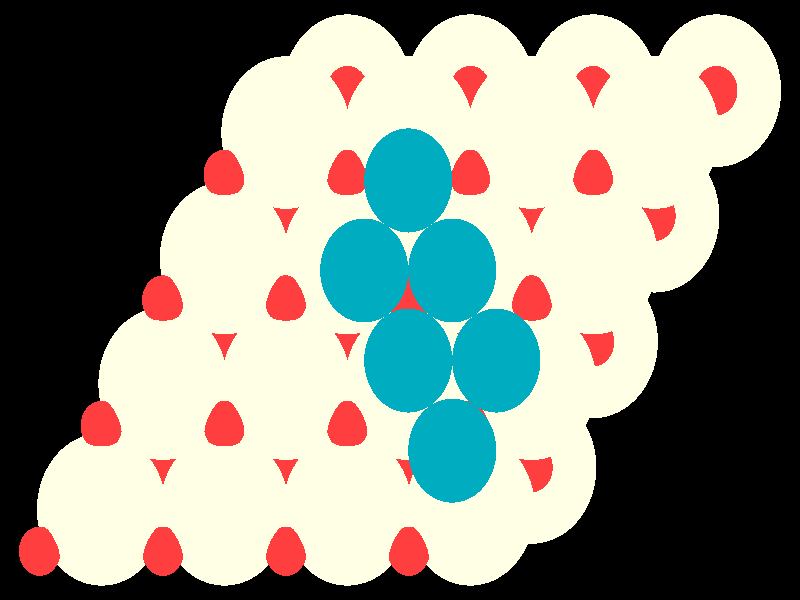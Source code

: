 #include "colors.inc"
#include "finish.inc"

global_settings {assumed_gamma 1 max_trace_level 6}
background {color White transmit 1.0}
camera {orthographic
  right -25.25*x up 16.05*y
  direction 1.00*z
  location <0,0,50.00> look_at <0,0,0>}
light_source {<  2.00,   3.00,  40.00> color White
  area_light <0.70, 0, 0>, <0, 0.70, 0>, 3, 3
  adaptive 1 jitter}

#declare simple = finish {phong 0.7}
#declare pale = finish {ambient 0.5 diffuse 0.85 roughness 0.001 specular 0.200 }
#declare intermediate = finish {ambient 0.3 diffuse 0.6 specular 0.1 roughness 0.04}
#declare vmd = finish {ambient 0.0 diffuse 0.65 phong 0.1 phong_size 40.0 specular 0.5 }
#declare jmol = finish {ambient 0.2 diffuse 0.6 specular 1 roughness 0.001 metallic}
#declare ase2 = finish {ambient 0.05 brilliance 3 diffuse 0.6 metallic specular 0.7 roughness 0.04 reflection 0.15}
#declare ase3 = finish {ambient 0.15 brilliance 2 diffuse 0.6 metallic specular 1.0 roughness 0.001 reflection 0.0}
#declare glass = finish {ambient 0.05 diffuse 0.3 specular 1.0 roughness 0.001}
#declare glass2 = finish {ambient 0.01 diffuse 0.3 specular 1.0 reflection 0.25 roughness 0.001}
#declare Rcell = 0.020;
#declare Rbond = 0.100;

#macro atom(LOC, R, COL, TRANS, FIN)
  sphere{LOC, R texture{pigment{color COL transmit TRANS} finish{FIN}}}
#end
#macro constrain(LOC, R, COL, TRANS FIN)
union{torus{R, Rcell rotate 45*z texture{pigment{color COL transmit TRANS} finish{FIN}}}
      torus{R, Rcell rotate -45*z texture{pigment{color COL transmit TRANS} finish{FIN}}}
      translate LOC}
#end

atom(<  9.99,   5.60,  -5.98>, 2.04, rgb <1.00, 1.00, 0.78>, 0.0, ase3) // #0 
atom(<  8.04,   2.24,  -5.98>, 2.04, rgb <1.00, 1.00, 0.78>, 0.0, ase3) // #1 
atom(<  6.10,   5.60,  -5.98>, 2.04, rgb <1.00, 1.00, 0.78>, 0.0, ase3) // #2 
atom(<  4.16,   2.24,  -5.98>, 2.04, rgb <1.00, 1.00, 0.78>, 0.0, ase3) // #3 
atom(<  4.16,   4.48,  -5.18>, 0.66, rgb <1.00, 0.05, 0.05>, 0.0, ase3) // #4 
atom(<  8.04,   2.24,  -3.60>, 0.66, rgb <1.00, 0.05, 0.05>, 0.0, ase3) // #5 
atom(<  2.22,   1.12,  -5.18>, 0.66, rgb <1.00, 0.05, 0.05>, 0.0, ase3) // #6 
atom(<  9.99,   5.60,  -3.60>, 0.66, rgb <1.00, 0.05, 0.05>, 0.0, ase3) // #7 
atom(<  8.04,   4.48,  -5.18>, 0.66, rgb <1.00, 0.05, 0.05>, 0.0, ase3) // #8 
atom(<  4.16,   2.24,  -3.60>, 0.66, rgb <1.00, 0.05, 0.05>, 0.0, ase3) // #9 
atom(<  6.10,   1.12,  -5.18>, 0.66, rgb <1.00, 0.05, 0.05>, 0.0, ase3) // #10 
atom(<  6.10,   5.60,  -3.60>, 0.66, rgb <1.00, 0.05, 0.05>, 0.0, ase3) // #11 
atom(<  2.22,   1.12,  -2.81>, 2.04, rgb <1.00, 1.00, 0.78>, 0.0, ase3) // #12 
atom(<  4.16,   4.48,  -2.81>, 2.04, rgb <1.00, 1.00, 0.78>, 0.0, ase3) // #13 
atom(<  6.10,   1.12,  -2.81>, 2.04, rgb <1.00, 1.00, 0.78>, 0.0, ase3) // #14 
atom(<  8.04,   4.48,  -2.81>, 2.04, rgb <1.00, 1.00, 0.78>, 0.0, ase3) // #15 
atom(<  4.16,   0.00,  -2.02>, 0.66, rgb <1.00, 0.05, 0.05>, 0.0, ase3) // #16 
atom(<  6.10,   3.36,  -2.02>, 0.66, rgb <1.00, 0.05, 0.05>, 0.0, ase3) // #17 
atom(<  0.28,   0.00,  -2.02>, 0.66, rgb <1.00, 0.05, 0.05>, 0.0, ase3) // #18 
atom(<  2.22,   3.36,  -2.02>, 0.66, rgb <1.00, 0.05, 0.05>, 0.0, ase3) // #19 
atom(<  6.10,  -1.12,  -5.98>, 2.04, rgb <1.00, 1.00, 0.78>, 0.0, ase3) // #20 
atom(<  4.16,  -4.48,  -5.98>, 2.04, rgb <1.00, 1.00, 0.78>, 0.0, ase3) // #21 
atom(<  2.22,  -1.12,  -5.98>, 2.04, rgb <1.00, 1.00, 0.78>, 0.0, ase3) // #22 
atom(<  0.28,  -4.48,  -5.98>, 2.04, rgb <1.00, 1.00, 0.78>, 0.0, ase3) // #23 
atom(<  0.28,  -2.24,  -5.18>, 0.66, rgb <1.00, 0.05, 0.05>, 0.0, ase3) // #24 
atom(<  4.16,  -4.48,  -3.60>, 0.66, rgb <1.00, 0.05, 0.05>, 0.0, ase3) // #25 
atom(< -1.66,  -5.60,  -5.18>, 0.66, rgb <1.00, 0.05, 0.05>, 0.0, ase3) // #26 
atom(<  6.10,  -1.12,  -3.60>, 0.66, rgb <1.00, 0.05, 0.05>, 0.0, ase3) // #27 
atom(<  4.16,  -2.24,  -5.18>, 0.66, rgb <1.00, 0.05, 0.05>, 0.0, ase3) // #28 
atom(<  0.28,  -4.48,  -3.60>, 0.66, rgb <1.00, 0.05, 0.05>, 0.0, ase3) // #29 
atom(<  2.22,  -5.60,  -5.18>, 0.66, rgb <1.00, 0.05, 0.05>, 0.0, ase3) // #30 
atom(<  2.22,  -1.12,  -3.60>, 0.66, rgb <1.00, 0.05, 0.05>, 0.0, ase3) // #31 
atom(< -1.66,  -5.60,  -2.81>, 2.04, rgb <1.00, 1.00, 0.78>, 0.0, ase3) // #32 
atom(<  0.28,  -2.24,  -2.81>, 2.04, rgb <1.00, 1.00, 0.78>, 0.0, ase3) // #33 
atom(<  2.22,  -5.60,  -2.81>, 2.04, rgb <1.00, 1.00, 0.78>, 0.0, ase3) // #34 
atom(<  4.16,  -2.24,  -2.81>, 2.04, rgb <1.00, 1.00, 0.78>, 0.0, ase3) // #35 
atom(<  0.28,  -6.72,  -2.02>, 0.66, rgb <1.00, 0.05, 0.05>, 0.0, ase3) // #36 
atom(<  2.22,  -3.36,  -2.02>, 0.66, rgb <1.00, 0.05, 0.05>, 0.0, ase3) // #37 
atom(< -3.60,  -6.72,  -2.02>, 0.66, rgb <1.00, 0.05, 0.05>, 0.0, ase3) // #38 
atom(< -1.66,  -3.36,  -2.02>, 0.66, rgb <1.00, 0.05, 0.05>, 0.0, ase3) // #39 
atom(<  2.22,   5.60,  -5.98>, 2.04, rgb <1.00, 1.00, 0.78>, 0.0, ase3) // #40 
atom(<  0.28,   2.24,  -5.98>, 2.04, rgb <1.00, 1.00, 0.78>, 0.0, ase3) // #41 
atom(< -1.66,   5.60,  -5.98>, 2.04, rgb <1.00, 1.00, 0.78>, 0.0, ase3) // #42 
atom(< -3.60,   2.24,  -5.98>, 2.04, rgb <1.00, 1.00, 0.78>, 0.0, ase3) // #43 
atom(< -3.60,   4.48,  -5.18>, 0.66, rgb <1.00, 0.05, 0.05>, 0.0, ase3) // #44 
atom(<  0.28,   2.24,  -3.60>, 0.66, rgb <1.00, 0.05, 0.05>, 0.0, ase3) // #45 
atom(< -5.54,   1.12,  -5.18>, 0.66, rgb <1.00, 0.05, 0.05>, 0.0, ase3) // #46 
atom(<  2.22,   5.60,  -3.60>, 0.66, rgb <1.00, 0.05, 0.05>, 0.0, ase3) // #47 
atom(<  0.28,   4.48,  -5.18>, 0.66, rgb <1.00, 0.05, 0.05>, 0.0, ase3) // #48 
atom(< -3.60,   2.24,  -3.60>, 0.66, rgb <1.00, 0.05, 0.05>, 0.0, ase3) // #49 
atom(< -1.66,   1.12,  -5.18>, 0.66, rgb <1.00, 0.05, 0.05>, 0.0, ase3) // #50 
atom(< -1.66,   5.60,  -3.60>, 0.66, rgb <1.00, 0.05, 0.05>, 0.0, ase3) // #51 
atom(< -5.54,   1.12,  -2.81>, 2.04, rgb <1.00, 1.00, 0.78>, 0.0, ase3) // #52 
atom(< -3.60,   4.48,  -2.81>, 2.04, rgb <1.00, 1.00, 0.78>, 0.0, ase3) // #53 
atom(< -1.66,   1.12,  -2.81>, 2.04, rgb <1.00, 1.00, 0.78>, 0.0, ase3) // #54 
atom(<  0.28,   4.48,  -2.81>, 2.04, rgb <1.00, 1.00, 0.78>, 0.0, ase3) // #55 
atom(< -3.60,   0.00,  -2.02>, 0.66, rgb <1.00, 0.05, 0.05>, 0.0, ase3) // #56 
atom(< -1.66,   3.36,  -2.02>, 0.66, rgb <1.00, 0.05, 0.05>, 0.0, ase3) // #57 
atom(< -7.48,   0.00,  -2.02>, 0.66, rgb <1.00, 0.05, 0.05>, 0.0, ase3) // #58 
atom(< -5.54,   3.36,  -2.02>, 0.66, rgb <1.00, 0.05, 0.05>, 0.0, ase3) // #59 
atom(< -1.66,  -1.12,  -5.98>, 2.04, rgb <1.00, 1.00, 0.78>, 0.0, ase3) // #60 
atom(< -3.60,  -4.48,  -5.98>, 2.04, rgb <1.00, 1.00, 0.78>, 0.0, ase3) // #61 
atom(< -5.54,  -1.12,  -5.98>, 2.04, rgb <1.00, 1.00, 0.78>, 0.0, ase3) // #62 
atom(< -7.48,  -4.48,  -5.98>, 2.04, rgb <1.00, 1.00, 0.78>, 0.0, ase3) // #63 
atom(< -7.48,  -2.24,  -5.18>, 0.66, rgb <1.00, 0.05, 0.05>, 0.0, ase3) // #64 
atom(< -3.60,  -4.48,  -3.60>, 0.66, rgb <1.00, 0.05, 0.05>, 0.0, ase3) // #65 
atom(< -9.42,  -5.60,  -5.18>, 0.66, rgb <1.00, 0.05, 0.05>, 0.0, ase3) // #66 
atom(< -1.66,  -1.12,  -3.60>, 0.66, rgb <1.00, 0.05, 0.05>, 0.0, ase3) // #67 
atom(< -3.60,  -2.24,  -5.18>, 0.66, rgb <1.00, 0.05, 0.05>, 0.0, ase3) // #68 
atom(< -7.48,  -4.48,  -3.60>, 0.66, rgb <1.00, 0.05, 0.05>, 0.0, ase3) // #69 
atom(< -5.54,  -5.60,  -5.18>, 0.66, rgb <1.00, 0.05, 0.05>, 0.0, ase3) // #70 
atom(< -5.54,  -1.12,  -3.60>, 0.66, rgb <1.00, 0.05, 0.05>, 0.0, ase3) // #71 
atom(< -9.42,  -5.60,  -2.81>, 2.04, rgb <1.00, 1.00, 0.78>, 0.0, ase3) // #72 
atom(< -7.48,  -2.24,  -2.81>, 2.04, rgb <1.00, 1.00, 0.78>, 0.0, ase3) // #73 
atom(< -5.54,  -5.60,  -2.81>, 2.04, rgb <1.00, 1.00, 0.78>, 0.0, ase3) // #74 
atom(< -3.60,  -2.24,  -2.81>, 2.04, rgb <1.00, 1.00, 0.78>, 0.0, ase3) // #75 
atom(< -7.48,  -6.72,  -2.02>, 0.66, rgb <1.00, 0.05, 0.05>, 0.0, ase3) // #76 
atom(< -5.54,  -3.36,  -2.02>, 0.66, rgb <1.00, 0.05, 0.05>, 0.0, ase3) // #77 
atom(<-11.37,  -6.72,  -2.02>, 0.66, rgb <1.00, 0.05, 0.05>, 0.0, ase3) // #78 
atom(< -9.42,  -3.36,  -2.02>, 0.66, rgb <1.00, 0.05, 0.05>, 0.0, ase3) // #79 
atom(<  1.65,   0.79,   0.00>, 1.39, rgb <0.00, 0.41, 0.52>, 0.0, ase3) // #80 
atom(<  0.26,  -1.62,   0.00>, 1.39, rgb <0.00, 0.41, 0.52>, 0.0, ase3) // #81 
atom(<  3.04,  -1.62,   0.00>, 1.39, rgb <0.00, 0.41, 0.52>, 0.0, ase3) // #82 
atom(< -1.13,   0.79,   0.00>, 1.39, rgb <0.00, 0.41, 0.52>, 0.0, ase3) // #83 
atom(<  0.26,   3.20,   0.00>, 1.39, rgb <0.00, 0.41, 0.52>, 0.0, ase3) // #84 
atom(<  1.65,  -4.03,   0.00>, 1.39, rgb <0.00, 0.41, 0.52>, 0.0, ase3) // #85 
